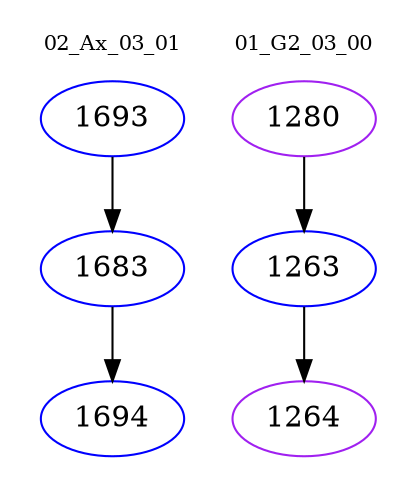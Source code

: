 digraph{
subgraph cluster_0 {
color = white
label = "02_Ax_03_01";
fontsize=10;
T0_1693 [label="1693", color="blue"]
T0_1693 -> T0_1683 [color="black"]
T0_1683 [label="1683", color="blue"]
T0_1683 -> T0_1694 [color="black"]
T0_1694 [label="1694", color="blue"]
}
subgraph cluster_1 {
color = white
label = "01_G2_03_00";
fontsize=10;
T1_1280 [label="1280", color="purple"]
T1_1280 -> T1_1263 [color="black"]
T1_1263 [label="1263", color="blue"]
T1_1263 -> T1_1264 [color="black"]
T1_1264 [label="1264", color="purple"]
}
}
